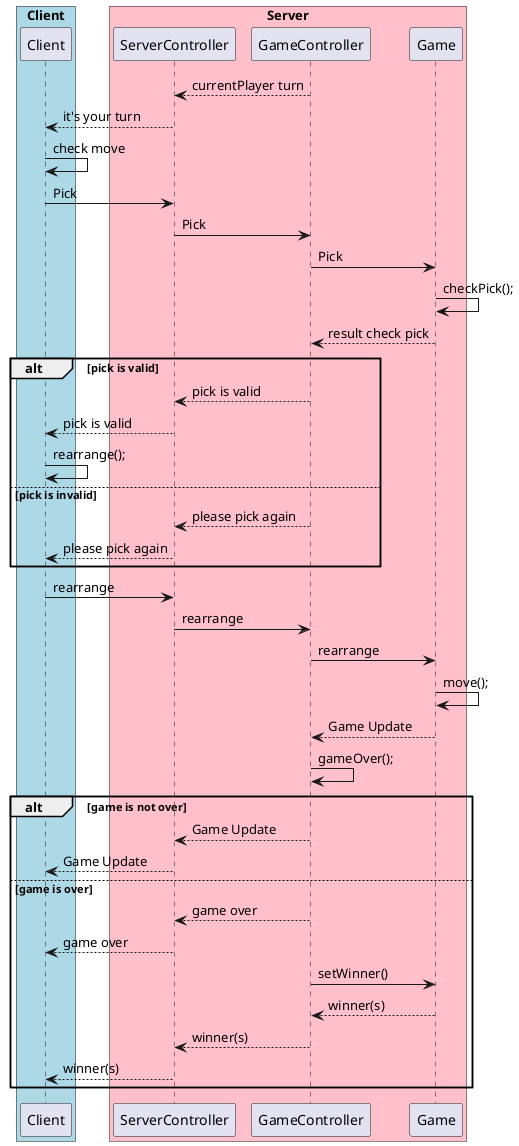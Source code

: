 @startuml


box "Client" #LightBlue
participant Client
end box

box "Server" #Pink
participant ServerController
participant GameController
participant Game
end box

ServerController <-- GameController: currentPlayer turn
ServerController -->Client: it's your turn
Client->Client: check move
Client-> ServerController: Pick
ServerController->GameController: Pick
GameController->Game: Pick
Game->Game: checkPick();
Game-->GameController: result check pick
alt pick is valid
GameController-->ServerController: pick is valid
ServerController-->Client: pick is valid
Client->Client:rearrange();
else pick is invalid
GameController-->ServerController: please pick again
ServerController-->Client: please pick again
end
Client->ServerController: rearrange
ServerController->GameController: rearrange
GameController->Game: rearrange
Game->Game: move();
Game--> GameController: Game Update
GameController->GameController: gameOver();

alt game is not over

GameController-->ServerController: Game Update
ServerController-->Client: Game Update

else game is over
GameController-->ServerController: game over
ServerController-->Client: game over
GameController->Game: setWinner()
Game-->GameController: winner(s)
GameController-->ServerController: winner(s)
ServerController-->Client: winner(s)

end
'Client->ServerController: bookshelf points update
'ServerController->GameController: bookshelf points update
'GameController->GameController: check points





@enduml